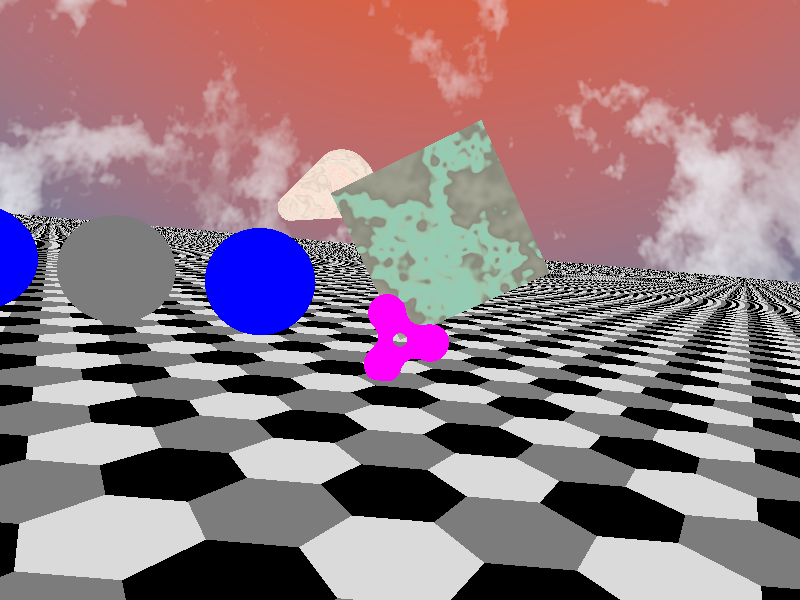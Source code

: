 #include "colors.inc" 
#include "shapes.inc"
#include "textures.inc"
#include "stones.inc"
#include "skies.inc"


#declare Pigment_1 =
pigment{ gradient <0,1,0>  sine_wave
         color_map{
            [ 0.0 color rgb<1,1,1> ]
            [ 1.0 color rgb<1,0,0> ]
         }
         scale 0.35
} 
camera {
    location <0,1,-15>
    look_at <0,1,0>
    rotate <5, clock*(-410),5>
}

light_source {
    <4,6,-10>
    White
}
   
background{White}
 sky_sphere {
    pigment {
      gradient y
      color_map {
        [0.000 0.002 color rgb <1.0, 0.2, 0.0>
                     color rgb <1.0, 0.2, 0.0>]
        [0.002 0.200 color rgb <0.8, 0.1, 0.0>
                     color rgb <0.2, 0.2, 0.3>]
      }
      scale 2
      translate -1
    }
    pigment {
      bozo
      turbulence 0.65
      octaves 6
      omega 0.7
      lambda 2
      color_map {
          [0.0 0.1 color rgb <0.85, 0.85, 0.85>
                   color rgb <0.75, 0.75, 0.80>]
          [0.1 0.5 color rgb <0.80, 0.80, 0.85>
                   color rgbt <1, 1, 1, 1>]
          [0.5 1.0 color rgbt <1, 1, 1, 1>
                   color rgbt <1, 1, 1, 1>]
      }
      scale <0.2, 0.5, 0.2>
    }
    rotate -135*x
  }


plane{ 
    y,-1.0
    pigment { hexagon Gray20, Gray70, Black }  
}
light_source{
    <5,30,-30>
    White
}        
light_source{
    <5,-30,30>
    White shadowless
}

cone {
    <-6,1,0>,.3
    <-5,2,3>,1.0
    open
    texture{T_Stone5 scale 2}
    rotate  <clock*(-180),0,0>
    translate <+3,+2,0>
}
 
sphere {
    <-4,1,2>,1.5
    texture{
        pigment { rgb<0, 0, 1> transmit 0.7 }
        finish {phong 0}
    }
}   
  
sphere {
    <-8,1,2>,1.5
    texture { Polished_Chrome
        finish { 
            refraction 1 
            ior 1.33 
        }
    }  
}  

   /*
sphere {
    <-8,1,2>,1.5
    texture{
        pigment { rgb<0, 0, 1> filter 0.7}
    }
} 
*/

sphere {
    <-12,1,2>,1.5
    texture{
        pigment { rgb<0, 0, 1> transmit 0.5 }
    }
}


box {
    <0,0,0>,
    <4,4,4>
    texture{
        T_Stone25
        //Escalar la textura
        scale 19
    }
    rotate <0,20,0> //Rotar 20 grados respecto a eje Y
    //El sentido de los giros se hacen usando la regla de la mano izquierda
    rotate y*-15 //-15 grados en y
    rotate z*30 //30 grados en z
}   


blob {
     threshold 0.6
     sphere {<0.75, 0, 0>, 1.0, 1.0}
     sphere {<-0.375, 0.64952, 0>, 1.0, 1.0}
     sphere {<-0.375, -0.64952, 0>, 1.0, 1.0}
     texture {
        pigment {color red 1 blue 1 green 0}
        finish {phong 1}
     }
}